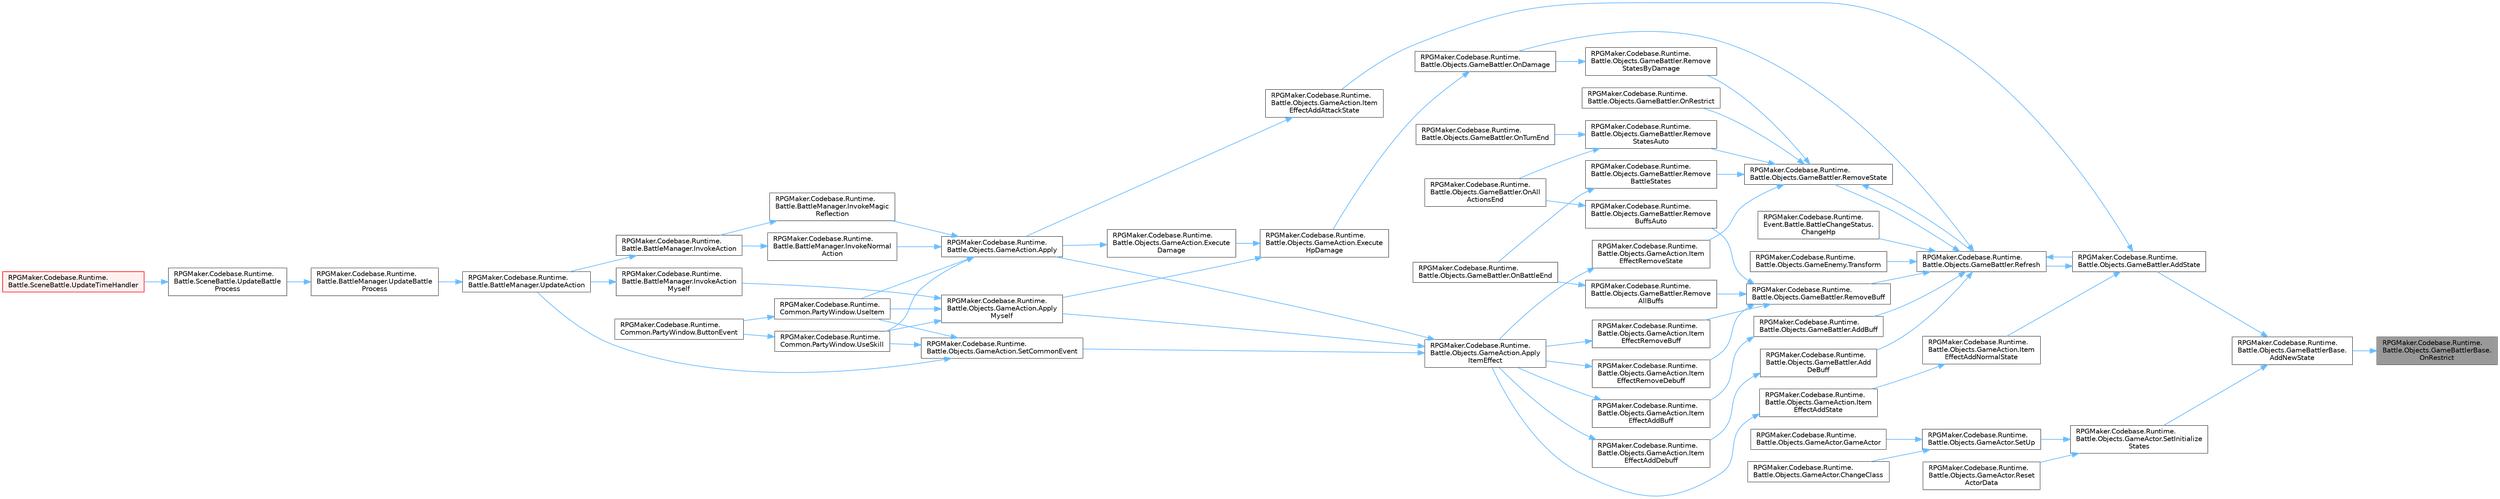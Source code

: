 digraph "RPGMaker.Codebase.Runtime.Battle.Objects.GameBattlerBase.OnRestrict"
{
 // LATEX_PDF_SIZE
  bgcolor="transparent";
  edge [fontname=Helvetica,fontsize=10,labelfontname=Helvetica,labelfontsize=10];
  node [fontname=Helvetica,fontsize=10,shape=box,height=0.2,width=0.4];
  rankdir="RL";
  Node1 [id="Node000001",label="RPGMaker.Codebase.Runtime.\lBattle.Objects.GameBattlerBase.\lOnRestrict",height=0.2,width=0.4,color="gray40", fillcolor="grey60", style="filled", fontcolor="black",tooltip="😁 行動制約された時に呼ばれるハンドラ overrideして利用する"];
  Node1 -> Node2 [id="edge1_Node000001_Node000002",dir="back",color="steelblue1",style="solid",tooltip=" "];
  Node2 [id="Node000002",label="RPGMaker.Codebase.Runtime.\lBattle.Objects.GameBattlerBase.\lAddNewState",height=0.2,width=0.4,color="grey40", fillcolor="white", style="filled",URL="$d2/d70/class_r_p_g_maker_1_1_codebase_1_1_runtime_1_1_battle_1_1_objects_1_1_game_battler_base.html#ab9a614d9fe4b4bd1b1f4ba66588db9ed",tooltip="😁 新たなステートを追加"];
  Node2 -> Node3 [id="edge2_Node000002_Node000003",dir="back",color="steelblue1",style="solid",tooltip=" "];
  Node3 [id="Node000003",label="RPGMaker.Codebase.Runtime.\lBattle.Objects.GameBattler.AddState",height=0.2,width=0.4,color="grey40", fillcolor="white", style="filled",URL="$d6/de6/class_r_p_g_maker_1_1_codebase_1_1_runtime_1_1_battle_1_1_objects_1_1_game_battler.html#a721713aea404590ae235b32ef084a641",tooltip="😁 指定ステートを追加"];
  Node3 -> Node4 [id="edge3_Node000003_Node000004",dir="back",color="steelblue1",style="solid",tooltip=" "];
  Node4 [id="Node000004",label="RPGMaker.Codebase.Runtime.\lBattle.Objects.GameAction.Item\lEffectAddAttackState",height=0.2,width=0.4,color="grey40", fillcolor="white", style="filled",URL="$db/d00/class_r_p_g_maker_1_1_codebase_1_1_runtime_1_1_battle_1_1_objects_1_1_game_action.html#ad4b92badb0ee04b916e3e7df3fb05243",tooltip="😁 指定対象に攻撃の[使用効果]を加える"];
  Node4 -> Node5 [id="edge4_Node000004_Node000005",dir="back",color="steelblue1",style="solid",tooltip=" "];
  Node5 [id="Node000005",label="RPGMaker.Codebase.Runtime.\lBattle.Objects.GameAction.Apply",height=0.2,width=0.4,color="grey40", fillcolor="white", style="filled",URL="$db/d00/class_r_p_g_maker_1_1_codebase_1_1_runtime_1_1_battle_1_1_objects_1_1_game_action.html#aa0e39264c1ed2c1803fc326949587463",tooltip="😁 指定対象へ結果( Game_ActionResult )の適用"];
  Node5 -> Node6 [id="edge5_Node000005_Node000006",dir="back",color="steelblue1",style="solid",tooltip=" "];
  Node6 [id="Node000006",label="RPGMaker.Codebase.Runtime.\lBattle.BattleManager.InvokeMagic\lReflection",height=0.2,width=0.4,color="grey40", fillcolor="white", style="filled",URL="$d3/d0c/class_r_p_g_maker_1_1_codebase_1_1_runtime_1_1_battle_1_1_battle_manager.html#a44fa0b5be0eb1e4ef8ddb382c1954835",tooltip="😁 指定対象が指定目標に対しての魔法反射アクションを起動する"];
  Node6 -> Node7 [id="edge6_Node000006_Node000007",dir="back",color="steelblue1",style="solid",tooltip=" "];
  Node7 [id="Node000007",label="RPGMaker.Codebase.Runtime.\lBattle.BattleManager.InvokeAction",height=0.2,width=0.4,color="grey40", fillcolor="white", style="filled",URL="$d3/d0c/class_r_p_g_maker_1_1_codebase_1_1_runtime_1_1_battle_1_1_battle_manager.html#a95f3c0da75e16c8679e47a5d11c0f9d6",tooltip="😁 指定対象が指定目標に対してのアクションを起動する"];
  Node7 -> Node8 [id="edge7_Node000007_Node000008",dir="back",color="steelblue1",style="solid",tooltip=" "];
  Node8 [id="Node000008",label="RPGMaker.Codebase.Runtime.\lBattle.BattleManager.UpdateAction",height=0.2,width=0.4,color="grey40", fillcolor="white", style="filled",URL="$d3/d0c/class_r_p_g_maker_1_1_codebase_1_1_runtime_1_1_battle_1_1_battle_manager.html#af7129ab117a856eab46ea50ad5054bb7",tooltip="😁 アクションのアップデート"];
  Node8 -> Node9 [id="edge8_Node000008_Node000009",dir="back",color="steelblue1",style="solid",tooltip=" "];
  Node9 [id="Node000009",label="RPGMaker.Codebase.Runtime.\lBattle.BattleManager.UpdateBattle\lProcess",height=0.2,width=0.4,color="grey40", fillcolor="white", style="filled",URL="$d3/d0c/class_r_p_g_maker_1_1_codebase_1_1_runtime_1_1_battle_1_1_battle_manager.html#ab1b1a217800bdf216e587050b9916a08",tooltip="😁 Update処理"];
  Node9 -> Node10 [id="edge9_Node000009_Node000010",dir="back",color="steelblue1",style="solid",tooltip=" "];
  Node10 [id="Node000010",label="RPGMaker.Codebase.Runtime.\lBattle.SceneBattle.UpdateBattle\lProcess",height=0.2,width=0.4,color="grey40", fillcolor="white", style="filled",URL="$dd/d83/class_r_p_g_maker_1_1_codebase_1_1_runtime_1_1_battle_1_1_scene_battle.html#a1f31a5ebcfb8ed4ad9bb74914a71a113",tooltip="😁 戦闘段階のアップデート"];
  Node10 -> Node11 [id="edge10_Node000010_Node000011",dir="back",color="steelblue1",style="solid",tooltip=" "];
  Node11 [id="Node000011",label="RPGMaker.Codebase.Runtime.\lBattle.SceneBattle.UpdateTimeHandler",height=0.2,width=0.4,color="red", fillcolor="#FFF0F0", style="filled",URL="$dd/d83/class_r_p_g_maker_1_1_codebase_1_1_runtime_1_1_battle_1_1_scene_battle.html#ae66aece195b0814c37fae654108f21ba",tooltip="😁 Update処理"];
  Node5 -> Node14 [id="edge11_Node000005_Node000014",dir="back",color="steelblue1",style="solid",tooltip=" "];
  Node14 [id="Node000014",label="RPGMaker.Codebase.Runtime.\lBattle.BattleManager.InvokeNormal\lAction",height=0.2,width=0.4,color="grey40", fillcolor="white", style="filled",URL="$d3/d0c/class_r_p_g_maker_1_1_codebase_1_1_runtime_1_1_battle_1_1_battle_manager.html#a7f264bea7481144707b47e7415755fb1",tooltip="😁 指定対象が指定目標に対しての通常アクションを起動する"];
  Node14 -> Node7 [id="edge12_Node000014_Node000007",dir="back",color="steelblue1",style="solid",tooltip=" "];
  Node5 -> Node15 [id="edge13_Node000005_Node000015",dir="back",color="steelblue1",style="solid",tooltip=" "];
  Node15 [id="Node000015",label="RPGMaker.Codebase.Runtime.\lCommon.PartyWindow.UseItem",height=0.2,width=0.4,color="grey40", fillcolor="white", style="filled",URL="$d6/d78/class_r_p_g_maker_1_1_codebase_1_1_runtime_1_1_common_1_1_party_window.html#a07ca3254629cf1e5b23eb5f99440448a",tooltip=" "];
  Node15 -> Node16 [id="edge14_Node000015_Node000016",dir="back",color="steelblue1",style="solid",tooltip=" "];
  Node16 [id="Node000016",label="RPGMaker.Codebase.Runtime.\lCommon.PartyWindow.ButtonEvent",height=0.2,width=0.4,color="grey40", fillcolor="white", style="filled",URL="$d6/d78/class_r_p_g_maker_1_1_codebase_1_1_runtime_1_1_common_1_1_party_window.html#aebabafbd7691c547f03f640b87cb4e6b",tooltip=" "];
  Node5 -> Node17 [id="edge15_Node000005_Node000017",dir="back",color="steelblue1",style="solid",tooltip=" "];
  Node17 [id="Node000017",label="RPGMaker.Codebase.Runtime.\lCommon.PartyWindow.UseSkill",height=0.2,width=0.4,color="grey40", fillcolor="white", style="filled",URL="$d6/d78/class_r_p_g_maker_1_1_codebase_1_1_runtime_1_1_common_1_1_party_window.html#a81d2268540bc389c7fd9e6719d7584c1",tooltip="スキル使用処理"];
  Node17 -> Node16 [id="edge16_Node000017_Node000016",dir="back",color="steelblue1",style="solid",tooltip=" "];
  Node3 -> Node18 [id="edge17_Node000003_Node000018",dir="back",color="steelblue1",style="solid",tooltip=" "];
  Node18 [id="Node000018",label="RPGMaker.Codebase.Runtime.\lBattle.Objects.GameAction.Item\lEffectAddNormalState",height=0.2,width=0.4,color="grey40", fillcolor="white", style="filled",URL="$db/d00/class_r_p_g_maker_1_1_codebase_1_1_runtime_1_1_battle_1_1_objects_1_1_game_action.html#ad361cd52daaea9b629f16db972b52a84",tooltip="😁 指定対象に通常の[使用効果]を加える"];
  Node18 -> Node19 [id="edge18_Node000018_Node000019",dir="back",color="steelblue1",style="solid",tooltip=" "];
  Node19 [id="Node000019",label="RPGMaker.Codebase.Runtime.\lBattle.Objects.GameAction.Item\lEffectAddState",height=0.2,width=0.4,color="grey40", fillcolor="white", style="filled",URL="$db/d00/class_r_p_g_maker_1_1_codebase_1_1_runtime_1_1_battle_1_1_objects_1_1_game_action.html#a30937435994c2aeb8de46e354b51d782",tooltip="😁 指定対象に[使用効果]を加える"];
  Node19 -> Node20 [id="edge19_Node000019_Node000020",dir="back",color="steelblue1",style="solid",tooltip=" "];
  Node20 [id="Node000020",label="RPGMaker.Codebase.Runtime.\lBattle.Objects.GameAction.Apply\lItemEffect",height=0.2,width=0.4,color="grey40", fillcolor="white", style="filled",URL="$db/d00/class_r_p_g_maker_1_1_codebase_1_1_runtime_1_1_battle_1_1_objects_1_1_game_action.html#a0e31f70949304a3bf1175ac19a030616",tooltip="😁 指定対象にエフェクトを適用"];
  Node20 -> Node5 [id="edge20_Node000020_Node000005",dir="back",color="steelblue1",style="solid",tooltip=" "];
  Node20 -> Node21 [id="edge21_Node000020_Node000021",dir="back",color="steelblue1",style="solid",tooltip=" "];
  Node21 [id="Node000021",label="RPGMaker.Codebase.Runtime.\lBattle.Objects.GameAction.Apply\lMyself",height=0.2,width=0.4,color="grey40", fillcolor="white", style="filled",URL="$db/d00/class_r_p_g_maker_1_1_codebase_1_1_runtime_1_1_battle_1_1_objects_1_1_game_action.html#a66cb5bfc5dcf889949277a058fecd784",tooltip="😁 指定対象へ結果( Game_ActionResult )の適用（使用者への影響）"];
  Node21 -> Node22 [id="edge22_Node000021_Node000022",dir="back",color="steelblue1",style="solid",tooltip=" "];
  Node22 [id="Node000022",label="RPGMaker.Codebase.Runtime.\lBattle.BattleManager.InvokeAction\lMyself",height=0.2,width=0.4,color="grey40", fillcolor="white", style="filled",URL="$d3/d0c/class_r_p_g_maker_1_1_codebase_1_1_runtime_1_1_battle_1_1_battle_manager.html#acb68ab920d08ffa51067a84aca3e067e",tooltip="😁 指定対象が指定目標に対してのアクションを起動する（使用者への影響）"];
  Node22 -> Node8 [id="edge23_Node000022_Node000008",dir="back",color="steelblue1",style="solid",tooltip=" "];
  Node21 -> Node15 [id="edge24_Node000021_Node000015",dir="back",color="steelblue1",style="solid",tooltip=" "];
  Node21 -> Node17 [id="edge25_Node000021_Node000017",dir="back",color="steelblue1",style="solid",tooltip=" "];
  Node20 -> Node23 [id="edge26_Node000020_Node000023",dir="back",color="steelblue1",style="solid",tooltip=" "];
  Node23 [id="Node000023",label="RPGMaker.Codebase.Runtime.\lBattle.Objects.GameAction.SetCommonEvent",height=0.2,width=0.4,color="grey40", fillcolor="white", style="filled",URL="$db/d00/class_r_p_g_maker_1_1_codebase_1_1_runtime_1_1_battle_1_1_objects_1_1_game_action.html#a8586f2f58bcb66360e1b9d7e4572a79f",tooltip="😁 コモンイベントが設定されている場合に、コモンイベントをキューに溜める"];
  Node23 -> Node8 [id="edge27_Node000023_Node000008",dir="back",color="steelblue1",style="solid",tooltip=" "];
  Node23 -> Node15 [id="edge28_Node000023_Node000015",dir="back",color="steelblue1",style="solid",tooltip=" "];
  Node23 -> Node17 [id="edge29_Node000023_Node000017",dir="back",color="steelblue1",style="solid",tooltip=" "];
  Node3 -> Node24 [id="edge30_Node000003_Node000024",dir="back",color="steelblue1",style="solid",tooltip=" "];
  Node24 [id="Node000024",label="RPGMaker.Codebase.Runtime.\lBattle.Objects.GameBattler.Refresh",height=0.2,width=0.4,color="grey40", fillcolor="white", style="filled",URL="$d6/de6/class_r_p_g_maker_1_1_codebase_1_1_runtime_1_1_battle_1_1_objects_1_1_game_battler.html#a5e2eccb8f1dbacca9ef1f357aff8d5fc",tooltip="😁 能力値やステートを規定値内に収める処理"];
  Node24 -> Node25 [id="edge31_Node000024_Node000025",dir="back",color="steelblue1",style="solid",tooltip=" "];
  Node25 [id="Node000025",label="RPGMaker.Codebase.Runtime.\lBattle.Objects.GameBattler.AddBuff",height=0.2,width=0.4,color="grey40", fillcolor="white", style="filled",URL="$d6/de6/class_r_p_g_maker_1_1_codebase_1_1_runtime_1_1_battle_1_1_objects_1_1_game_battler.html#a46a4f6f463182320acb0e3741286fbfb",tooltip="😁 指定通常能力に指定ターン数の[強化]を追加"];
  Node25 -> Node26 [id="edge32_Node000025_Node000026",dir="back",color="steelblue1",style="solid",tooltip=" "];
  Node26 [id="Node000026",label="RPGMaker.Codebase.Runtime.\lBattle.Objects.GameAction.Item\lEffectAddBuff",height=0.2,width=0.4,color="grey40", fillcolor="white", style="filled",URL="$db/d00/class_r_p_g_maker_1_1_codebase_1_1_runtime_1_1_battle_1_1_objects_1_1_game_action.html#a4df77b613c49006d914da5573ee7f4d5",tooltip="😁 指定対象に[強化]の[使用効果]を加える"];
  Node26 -> Node20 [id="edge33_Node000026_Node000020",dir="back",color="steelblue1",style="solid",tooltip=" "];
  Node24 -> Node27 [id="edge34_Node000024_Node000027",dir="back",color="steelblue1",style="solid",tooltip=" "];
  Node27 [id="Node000027",label="RPGMaker.Codebase.Runtime.\lBattle.Objects.GameBattler.Add\lDeBuff",height=0.2,width=0.4,color="grey40", fillcolor="white", style="filled",URL="$d6/de6/class_r_p_g_maker_1_1_codebase_1_1_runtime_1_1_battle_1_1_objects_1_1_game_battler.html#a4bf2426bec4fa47d818471e0b214f39b",tooltip="😁 指定通常能力に指定ターン数の[弱体]を追加"];
  Node27 -> Node28 [id="edge35_Node000027_Node000028",dir="back",color="steelblue1",style="solid",tooltip=" "];
  Node28 [id="Node000028",label="RPGMaker.Codebase.Runtime.\lBattle.Objects.GameAction.Item\lEffectAddDebuff",height=0.2,width=0.4,color="grey40", fillcolor="white", style="filled",URL="$db/d00/class_r_p_g_maker_1_1_codebase_1_1_runtime_1_1_battle_1_1_objects_1_1_game_action.html#ae8c5a6cf681facd1b1bf2018e4d5f570",tooltip="😁 指定対象に[弱体]の[使用効果]を加える"];
  Node28 -> Node20 [id="edge36_Node000028_Node000020",dir="back",color="steelblue1",style="solid",tooltip=" "];
  Node24 -> Node3 [id="edge37_Node000024_Node000003",dir="back",color="steelblue1",style="solid",tooltip=" "];
  Node24 -> Node29 [id="edge38_Node000024_Node000029",dir="back",color="steelblue1",style="solid",tooltip=" "];
  Node29 [id="Node000029",label="RPGMaker.Codebase.Runtime.\lEvent.Battle.BattleChangeStatus.\lChangeHp",height=0.2,width=0.4,color="grey40", fillcolor="white", style="filled",URL="$d7/dc8/class_r_p_g_maker_1_1_codebase_1_1_runtime_1_1_event_1_1_battle_1_1_battle_change_status.html#a275efd4e18f4479632dba886f3a687ce",tooltip="ＨＰ変更"];
  Node24 -> Node30 [id="edge39_Node000024_Node000030",dir="back",color="steelblue1",style="solid",tooltip=" "];
  Node30 [id="Node000030",label="RPGMaker.Codebase.Runtime.\lBattle.Objects.GameBattler.OnDamage",height=0.2,width=0.4,color="grey40", fillcolor="white", style="filled",URL="$d6/de6/class_r_p_g_maker_1_1_codebase_1_1_runtime_1_1_battle_1_1_objects_1_1_game_battler.html#abc126f772bf633d1a2d2a2348d2745b8",tooltip="😁 被ダメージハンドラ"];
  Node30 -> Node31 [id="edge40_Node000030_Node000031",dir="back",color="steelblue1",style="solid",tooltip=" "];
  Node31 [id="Node000031",label="RPGMaker.Codebase.Runtime.\lBattle.Objects.GameAction.Execute\lHpDamage",height=0.2,width=0.4,color="grey40", fillcolor="white", style="filled",URL="$db/d00/class_r_p_g_maker_1_1_codebase_1_1_runtime_1_1_battle_1_1_objects_1_1_game_action.html#a9b8bfc3481b8e5caad938fa17489b760",tooltip="😁 指定対象にHPダメージを与える"];
  Node31 -> Node21 [id="edge41_Node000031_Node000021",dir="back",color="steelblue1",style="solid",tooltip=" "];
  Node31 -> Node32 [id="edge42_Node000031_Node000032",dir="back",color="steelblue1",style="solid",tooltip=" "];
  Node32 [id="Node000032",label="RPGMaker.Codebase.Runtime.\lBattle.Objects.GameAction.Execute\lDamage",height=0.2,width=0.4,color="grey40", fillcolor="white", style="filled",URL="$db/d00/class_r_p_g_maker_1_1_codebase_1_1_runtime_1_1_battle_1_1_objects_1_1_game_action.html#a988dc53e7762cbecec5268f296013504",tooltip="😁 指定対象にダメージを与える"];
  Node32 -> Node5 [id="edge43_Node000032_Node000005",dir="back",color="steelblue1",style="solid",tooltip=" "];
  Node24 -> Node33 [id="edge44_Node000024_Node000033",dir="back",color="steelblue1",style="solid",tooltip=" "];
  Node33 [id="Node000033",label="RPGMaker.Codebase.Runtime.\lBattle.Objects.GameBattler.RemoveBuff",height=0.2,width=0.4,color="grey40", fillcolor="white", style="filled",URL="$d6/de6/class_r_p_g_maker_1_1_codebase_1_1_runtime_1_1_battle_1_1_objects_1_1_game_battler.html#a1a3260593962f41e2d76f900a5c7e02f",tooltip="😁 指定通常能力の[強化]を解除"];
  Node33 -> Node34 [id="edge45_Node000033_Node000034",dir="back",color="steelblue1",style="solid",tooltip=" "];
  Node34 [id="Node000034",label="RPGMaker.Codebase.Runtime.\lBattle.Objects.GameAction.Item\lEffectRemoveBuff",height=0.2,width=0.4,color="grey40", fillcolor="white", style="filled",URL="$db/d00/class_r_p_g_maker_1_1_codebase_1_1_runtime_1_1_battle_1_1_objects_1_1_game_action.html#a2cdbdac9b9aeb26cd865e38f6d4c6efa",tooltip="😁 指定対象に[強化の解除]の[使用効果]を加える"];
  Node34 -> Node20 [id="edge46_Node000034_Node000020",dir="back",color="steelblue1",style="solid",tooltip=" "];
  Node33 -> Node35 [id="edge47_Node000033_Node000035",dir="back",color="steelblue1",style="solid",tooltip=" "];
  Node35 [id="Node000035",label="RPGMaker.Codebase.Runtime.\lBattle.Objects.GameAction.Item\lEffectRemoveDebuff",height=0.2,width=0.4,color="grey40", fillcolor="white", style="filled",URL="$db/d00/class_r_p_g_maker_1_1_codebase_1_1_runtime_1_1_battle_1_1_objects_1_1_game_action.html#a220d8eedc2bdfcf45fafb5a29377ab6b",tooltip="😁 指定対象に[弱体の解除]の[使用効果]を加える"];
  Node35 -> Node20 [id="edge48_Node000035_Node000020",dir="back",color="steelblue1",style="solid",tooltip=" "];
  Node33 -> Node36 [id="edge49_Node000033_Node000036",dir="back",color="steelblue1",style="solid",tooltip=" "];
  Node36 [id="Node000036",label="RPGMaker.Codebase.Runtime.\lBattle.Objects.GameBattler.Remove\lAllBuffs",height=0.2,width=0.4,color="grey40", fillcolor="white", style="filled",URL="$d6/de6/class_r_p_g_maker_1_1_codebase_1_1_runtime_1_1_battle_1_1_objects_1_1_game_battler.html#ad7f6e737ddc0bf5fb9b0bfd00acb71f6",tooltip="😁 全能力の[強化]を解除"];
  Node36 -> Node37 [id="edge50_Node000036_Node000037",dir="back",color="steelblue1",style="solid",tooltip=" "];
  Node37 [id="Node000037",label="RPGMaker.Codebase.Runtime.\lBattle.Objects.GameBattler.OnBattleEnd",height=0.2,width=0.4,color="grey40", fillcolor="white", style="filled",URL="$d6/de6/class_r_p_g_maker_1_1_codebase_1_1_runtime_1_1_battle_1_1_objects_1_1_game_battler.html#a05639cc92ba42378f15f43c323c46eb4",tooltip="😁 戦闘終了ハンドラ"];
  Node33 -> Node38 [id="edge51_Node000033_Node000038",dir="back",color="steelblue1",style="solid",tooltip=" "];
  Node38 [id="Node000038",label="RPGMaker.Codebase.Runtime.\lBattle.Objects.GameBattler.Remove\lBuffsAuto",height=0.2,width=0.4,color="grey40", fillcolor="white", style="filled",URL="$d6/de6/class_r_p_g_maker_1_1_codebase_1_1_runtime_1_1_battle_1_1_objects_1_1_game_battler.html#a18203bac1825cf8c80b0f2563551dbe7",tooltip="😁 ターン終了した能力[強化][弱体]を解除"];
  Node38 -> Node39 [id="edge52_Node000038_Node000039",dir="back",color="steelblue1",style="solid",tooltip=" "];
  Node39 [id="Node000039",label="RPGMaker.Codebase.Runtime.\lBattle.Objects.GameBattler.OnAll\lActionsEnd",height=0.2,width=0.4,color="grey40", fillcolor="white", style="filled",URL="$d6/de6/class_r_p_g_maker_1_1_codebase_1_1_runtime_1_1_battle_1_1_objects_1_1_game_battler.html#a4627db436661e713ea71d8386e58d080",tooltip="😁 全行動終了ハンドラ"];
  Node24 -> Node40 [id="edge53_Node000024_Node000040",dir="back",color="steelblue1",style="solid",tooltip=" "];
  Node40 [id="Node000040",label="RPGMaker.Codebase.Runtime.\lBattle.Objects.GameBattler.RemoveState",height=0.2,width=0.4,color="grey40", fillcolor="white", style="filled",URL="$d6/de6/class_r_p_g_maker_1_1_codebase_1_1_runtime_1_1_battle_1_1_objects_1_1_game_battler.html#a3d73aefe7c91fabe827a27d354ff8b4b",tooltip="😁 指定ステートを解除"];
  Node40 -> Node41 [id="edge54_Node000040_Node000041",dir="back",color="steelblue1",style="solid",tooltip=" "];
  Node41 [id="Node000041",label="RPGMaker.Codebase.Runtime.\lBattle.Objects.GameAction.Item\lEffectRemoveState",height=0.2,width=0.4,color="grey40", fillcolor="white", style="filled",URL="$db/d00/class_r_p_g_maker_1_1_codebase_1_1_runtime_1_1_battle_1_1_objects_1_1_game_action.html#ad5da923e99b8879ecd4b18acd7625764",tooltip="😁 指定対象に[ステート解除]の[使用効果]を加える"];
  Node41 -> Node20 [id="edge55_Node000041_Node000020",dir="back",color="steelblue1",style="solid",tooltip=" "];
  Node40 -> Node42 [id="edge56_Node000040_Node000042",dir="back",color="steelblue1",style="solid",tooltip=" "];
  Node42 [id="Node000042",label="RPGMaker.Codebase.Runtime.\lBattle.Objects.GameBattler.OnRestrict",height=0.2,width=0.4,color="grey40", fillcolor="white", style="filled",URL="$d6/de6/class_r_p_g_maker_1_1_codebase_1_1_runtime_1_1_battle_1_1_objects_1_1_game_battler.html#ae2afea5bc2d6625b2652df555c368d63",tooltip="😁 行動制約された時に呼ばれるハンドラ"];
  Node40 -> Node24 [id="edge57_Node000040_Node000024",dir="back",color="steelblue1",style="solid",tooltip=" "];
  Node40 -> Node43 [id="edge58_Node000040_Node000043",dir="back",color="steelblue1",style="solid",tooltip=" "];
  Node43 [id="Node000043",label="RPGMaker.Codebase.Runtime.\lBattle.Objects.GameBattler.Remove\lBattleStates",height=0.2,width=0.4,color="grey40", fillcolor="white", style="filled",URL="$d6/de6/class_r_p_g_maker_1_1_codebase_1_1_runtime_1_1_battle_1_1_objects_1_1_game_battler.html#a822fc4777c9a6c8cfb8edbe38701b901",tooltip="😁 ステートを解除"];
  Node43 -> Node37 [id="edge59_Node000043_Node000037",dir="back",color="steelblue1",style="solid",tooltip=" "];
  Node40 -> Node44 [id="edge60_Node000040_Node000044",dir="back",color="steelblue1",style="solid",tooltip=" "];
  Node44 [id="Node000044",label="RPGMaker.Codebase.Runtime.\lBattle.Objects.GameBattler.Remove\lStatesAuto",height=0.2,width=0.4,color="grey40", fillcolor="white", style="filled",URL="$d6/de6/class_r_p_g_maker_1_1_codebase_1_1_runtime_1_1_battle_1_1_objects_1_1_game_battler.html#a52daee754e4b5d4d89ffacd728aa01a6",tooltip="😁 状態異常を自動解除する"];
  Node44 -> Node39 [id="edge61_Node000044_Node000039",dir="back",color="steelblue1",style="solid",tooltip=" "];
  Node44 -> Node45 [id="edge62_Node000044_Node000045",dir="back",color="steelblue1",style="solid",tooltip=" "];
  Node45 [id="Node000045",label="RPGMaker.Codebase.Runtime.\lBattle.Objects.GameBattler.OnTurnEnd",height=0.2,width=0.4,color="grey40", fillcolor="white", style="filled",URL="$d6/de6/class_r_p_g_maker_1_1_codebase_1_1_runtime_1_1_battle_1_1_objects_1_1_game_battler.html#ad867675a2484176243b03e48e9e4f0a7",tooltip="😁 ターン終了ハンドラ"];
  Node40 -> Node46 [id="edge63_Node000040_Node000046",dir="back",color="steelblue1",style="solid",tooltip=" "];
  Node46 [id="Node000046",label="RPGMaker.Codebase.Runtime.\lBattle.Objects.GameBattler.Remove\lStatesByDamage",height=0.2,width=0.4,color="grey40", fillcolor="white", style="filled",URL="$d6/de6/class_r_p_g_maker_1_1_codebase_1_1_runtime_1_1_battle_1_1_objects_1_1_game_battler.html#a224e921183ab8582f18c052c574f24d6",tooltip="😁 [ダメージで解除]のステートを解除"];
  Node46 -> Node30 [id="edge64_Node000046_Node000030",dir="back",color="steelblue1",style="solid",tooltip=" "];
  Node24 -> Node47 [id="edge65_Node000024_Node000047",dir="back",color="steelblue1",style="solid",tooltip=" "];
  Node47 [id="Node000047",label="RPGMaker.Codebase.Runtime.\lBattle.Objects.GameEnemy.Transform",height=0.2,width=0.4,color="grey40", fillcolor="white", style="filled",URL="$d8/de8/class_r_p_g_maker_1_1_codebase_1_1_runtime_1_1_battle_1_1_objects_1_1_game_enemy.html#aa97acbdee8c974449432ea413a4aa848",tooltip="😁 指定の[敵キャラ]へ変更(変身)"];
  Node2 -> Node48 [id="edge66_Node000002_Node000048",dir="back",color="steelblue1",style="solid",tooltip=" "];
  Node48 [id="Node000048",label="RPGMaker.Codebase.Runtime.\lBattle.Objects.GameActor.SetInitialize\lStates",height=0.2,width=0.4,color="grey40", fillcolor="white", style="filled",URL="$db/dfc/class_r_p_g_maker_1_1_codebase_1_1_runtime_1_1_battle_1_1_objects_1_1_game_actor.html#a577f477ffe35bb7674e3d80bb8dd85f7",tooltip="😁 ステート変化をマップから引き継ぐ"];
  Node48 -> Node49 [id="edge67_Node000048_Node000049",dir="back",color="steelblue1",style="solid",tooltip=" "];
  Node49 [id="Node000049",label="RPGMaker.Codebase.Runtime.\lBattle.Objects.GameActor.Reset\lActorData",height=0.2,width=0.4,color="grey40", fillcolor="white", style="filled",URL="$db/dfc/class_r_p_g_maker_1_1_codebase_1_1_runtime_1_1_battle_1_1_objects_1_1_game_actor.html#a322694730df3b1f919972b46189cf593",tooltip="😁 パラメータの再設定を行う"];
  Node48 -> Node50 [id="edge68_Node000048_Node000050",dir="back",color="steelblue1",style="solid",tooltip=" "];
  Node50 [id="Node000050",label="RPGMaker.Codebase.Runtime.\lBattle.Objects.GameActor.SetUp",height=0.2,width=0.4,color="grey40", fillcolor="white", style="filled",URL="$db/dfc/class_r_p_g_maker_1_1_codebase_1_1_runtime_1_1_battle_1_1_objects_1_1_game_actor.html#a53c4aea1cfed65f5183bda2f6dc142fb",tooltip="😁 指定アクターで Gama_Actor を設定"];
  Node50 -> Node51 [id="edge69_Node000050_Node000051",dir="back",color="steelblue1",style="solid",tooltip=" "];
  Node51 [id="Node000051",label="RPGMaker.Codebase.Runtime.\lBattle.Objects.GameActor.ChangeClass",height=0.2,width=0.4,color="grey40", fillcolor="white", style="filled",URL="$db/dfc/class_r_p_g_maker_1_1_codebase_1_1_runtime_1_1_battle_1_1_objects_1_1_game_actor.html#ab56e3fb89212ea018c22c843a2ae0188",tooltip="😁 指定クラスに変更する"];
  Node50 -> Node52 [id="edge70_Node000050_Node000052",dir="back",color="steelblue1",style="solid",tooltip=" "];
  Node52 [id="Node000052",label="RPGMaker.Codebase.Runtime.\lBattle.Objects.GameActor.GameActor",height=0.2,width=0.4,color="grey40", fillcolor="white", style="filled",URL="$db/dfc/class_r_p_g_maker_1_1_codebase_1_1_runtime_1_1_battle_1_1_objects_1_1_game_actor.html#a6eb975da7879816a10b2659b695a568d",tooltip="😁 生成"];
}
